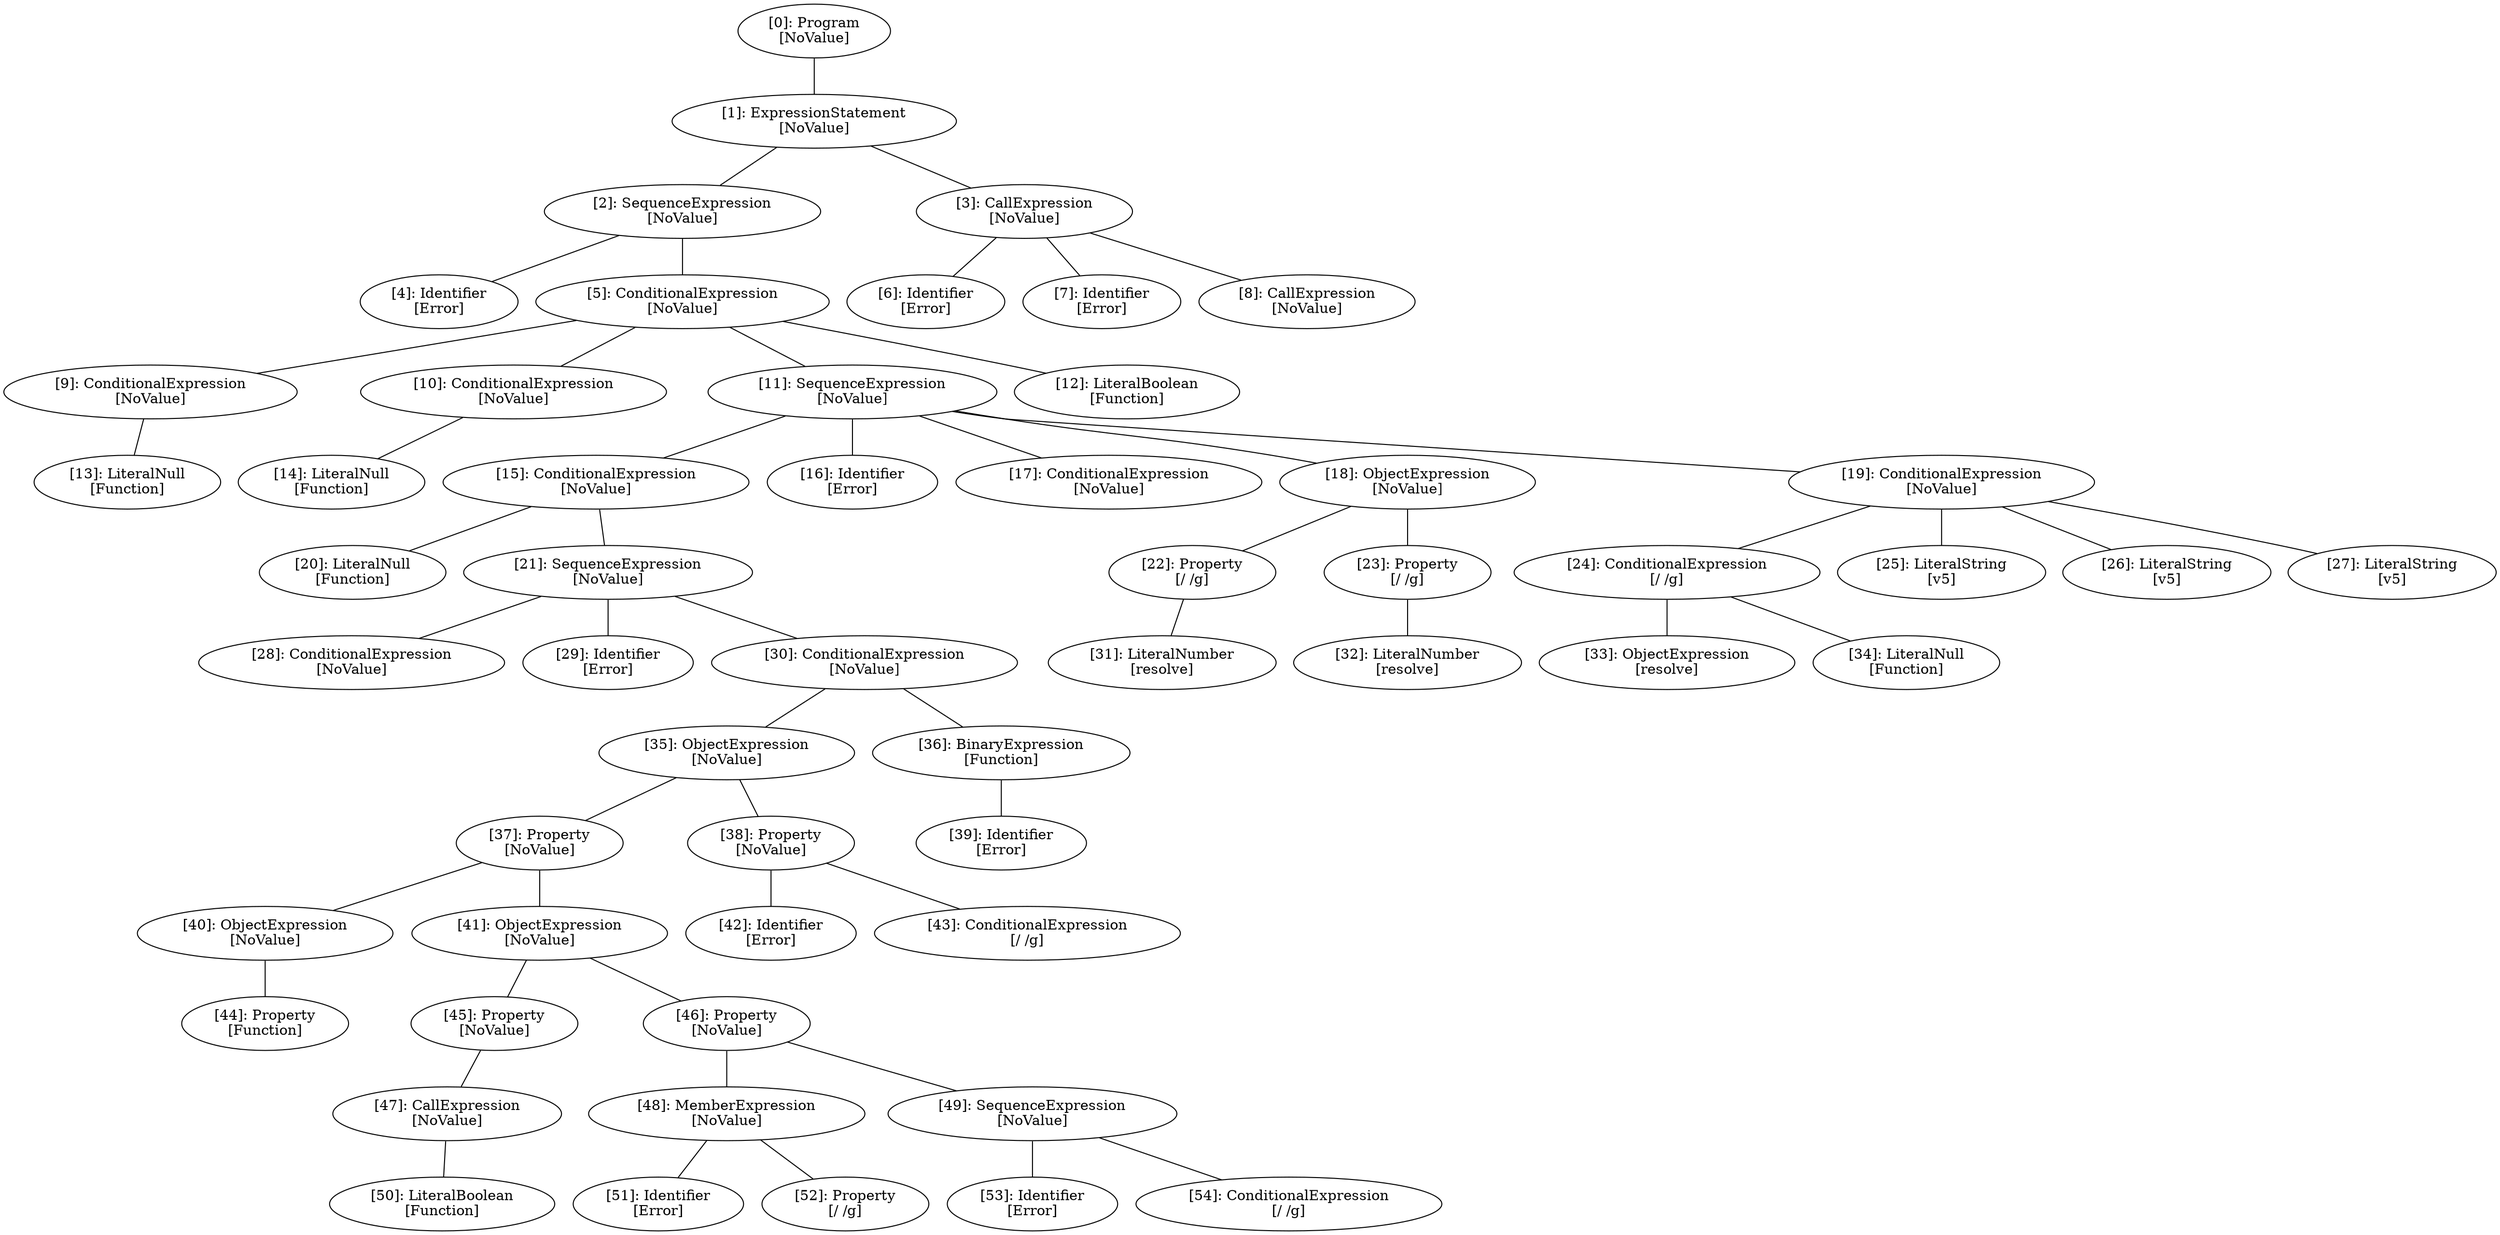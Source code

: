 // Result
graph {
	0 [label="[0]: Program
[NoValue]"]
	1 [label="[1]: ExpressionStatement
[NoValue]"]
	2 [label="[2]: SequenceExpression
[NoValue]"]
	3 [label="[3]: CallExpression
[NoValue]"]
	4 [label="[4]: Identifier
[Error]"]
	5 [label="[5]: ConditionalExpression
[NoValue]"]
	6 [label="[6]: Identifier
[Error]"]
	7 [label="[7]: Identifier
[Error]"]
	8 [label="[8]: CallExpression
[NoValue]"]
	9 [label="[9]: ConditionalExpression
[NoValue]"]
	10 [label="[10]: ConditionalExpression
[NoValue]"]
	11 [label="[11]: SequenceExpression
[NoValue]"]
	12 [label="[12]: LiteralBoolean
[Function]"]
	13 [label="[13]: LiteralNull
[Function]"]
	14 [label="[14]: LiteralNull
[Function]"]
	15 [label="[15]: ConditionalExpression
[NoValue]"]
	16 [label="[16]: Identifier
[Error]"]
	17 [label="[17]: ConditionalExpression
[NoValue]"]
	18 [label="[18]: ObjectExpression
[NoValue]"]
	19 [label="[19]: ConditionalExpression
[NoValue]"]
	20 [label="[20]: LiteralNull
[Function]"]
	21 [label="[21]: SequenceExpression
[NoValue]"]
	22 [label="[22]: Property
[/ /g]"]
	23 [label="[23]: Property
[/ /g]"]
	24 [label="[24]: ConditionalExpression
[/ /g]"]
	25 [label="[25]: LiteralString
[v5]"]
	26 [label="[26]: LiteralString
[v5]"]
	27 [label="[27]: LiteralString
[v5]"]
	28 [label="[28]: ConditionalExpression
[NoValue]"]
	29 [label="[29]: Identifier
[Error]"]
	30 [label="[30]: ConditionalExpression
[NoValue]"]
	31 [label="[31]: LiteralNumber
[resolve]"]
	32 [label="[32]: LiteralNumber
[resolve]"]
	33 [label="[33]: ObjectExpression
[resolve]"]
	34 [label="[34]: LiteralNull
[Function]"]
	35 [label="[35]: ObjectExpression
[NoValue]"]
	36 [label="[36]: BinaryExpression
[Function]"]
	37 [label="[37]: Property
[NoValue]"]
	38 [label="[38]: Property
[NoValue]"]
	39 [label="[39]: Identifier
[Error]"]
	40 [label="[40]: ObjectExpression
[NoValue]"]
	41 [label="[41]: ObjectExpression
[NoValue]"]
	42 [label="[42]: Identifier
[Error]"]
	43 [label="[43]: ConditionalExpression
[/ /g]"]
	44 [label="[44]: Property
[Function]"]
	45 [label="[45]: Property
[NoValue]"]
	46 [label="[46]: Property
[NoValue]"]
	47 [label="[47]: CallExpression
[NoValue]"]
	48 [label="[48]: MemberExpression
[NoValue]"]
	49 [label="[49]: SequenceExpression
[NoValue]"]
	50 [label="[50]: LiteralBoolean
[Function]"]
	51 [label="[51]: Identifier
[Error]"]
	52 [label="[52]: Property
[/ /g]"]
	53 [label="[53]: Identifier
[Error]"]
	54 [label="[54]: ConditionalExpression
[/ /g]"]
	0 -- 1
	1 -- 2
	1 -- 3
	2 -- 4
	2 -- 5
	3 -- 6
	3 -- 7
	3 -- 8
	5 -- 9
	5 -- 10
	5 -- 11
	5 -- 12
	9 -- 13
	10 -- 14
	11 -- 15
	11 -- 16
	11 -- 17
	11 -- 18
	11 -- 19
	15 -- 20
	15 -- 21
	18 -- 22
	18 -- 23
	19 -- 24
	19 -- 25
	19 -- 26
	19 -- 27
	21 -- 28
	21 -- 29
	21 -- 30
	22 -- 31
	23 -- 32
	24 -- 33
	24 -- 34
	30 -- 35
	30 -- 36
	35 -- 37
	35 -- 38
	36 -- 39
	37 -- 40
	37 -- 41
	38 -- 42
	38 -- 43
	40 -- 44
	41 -- 45
	41 -- 46
	45 -- 47
	46 -- 48
	46 -- 49
	47 -- 50
	48 -- 51
	48 -- 52
	49 -- 53
	49 -- 54
}
